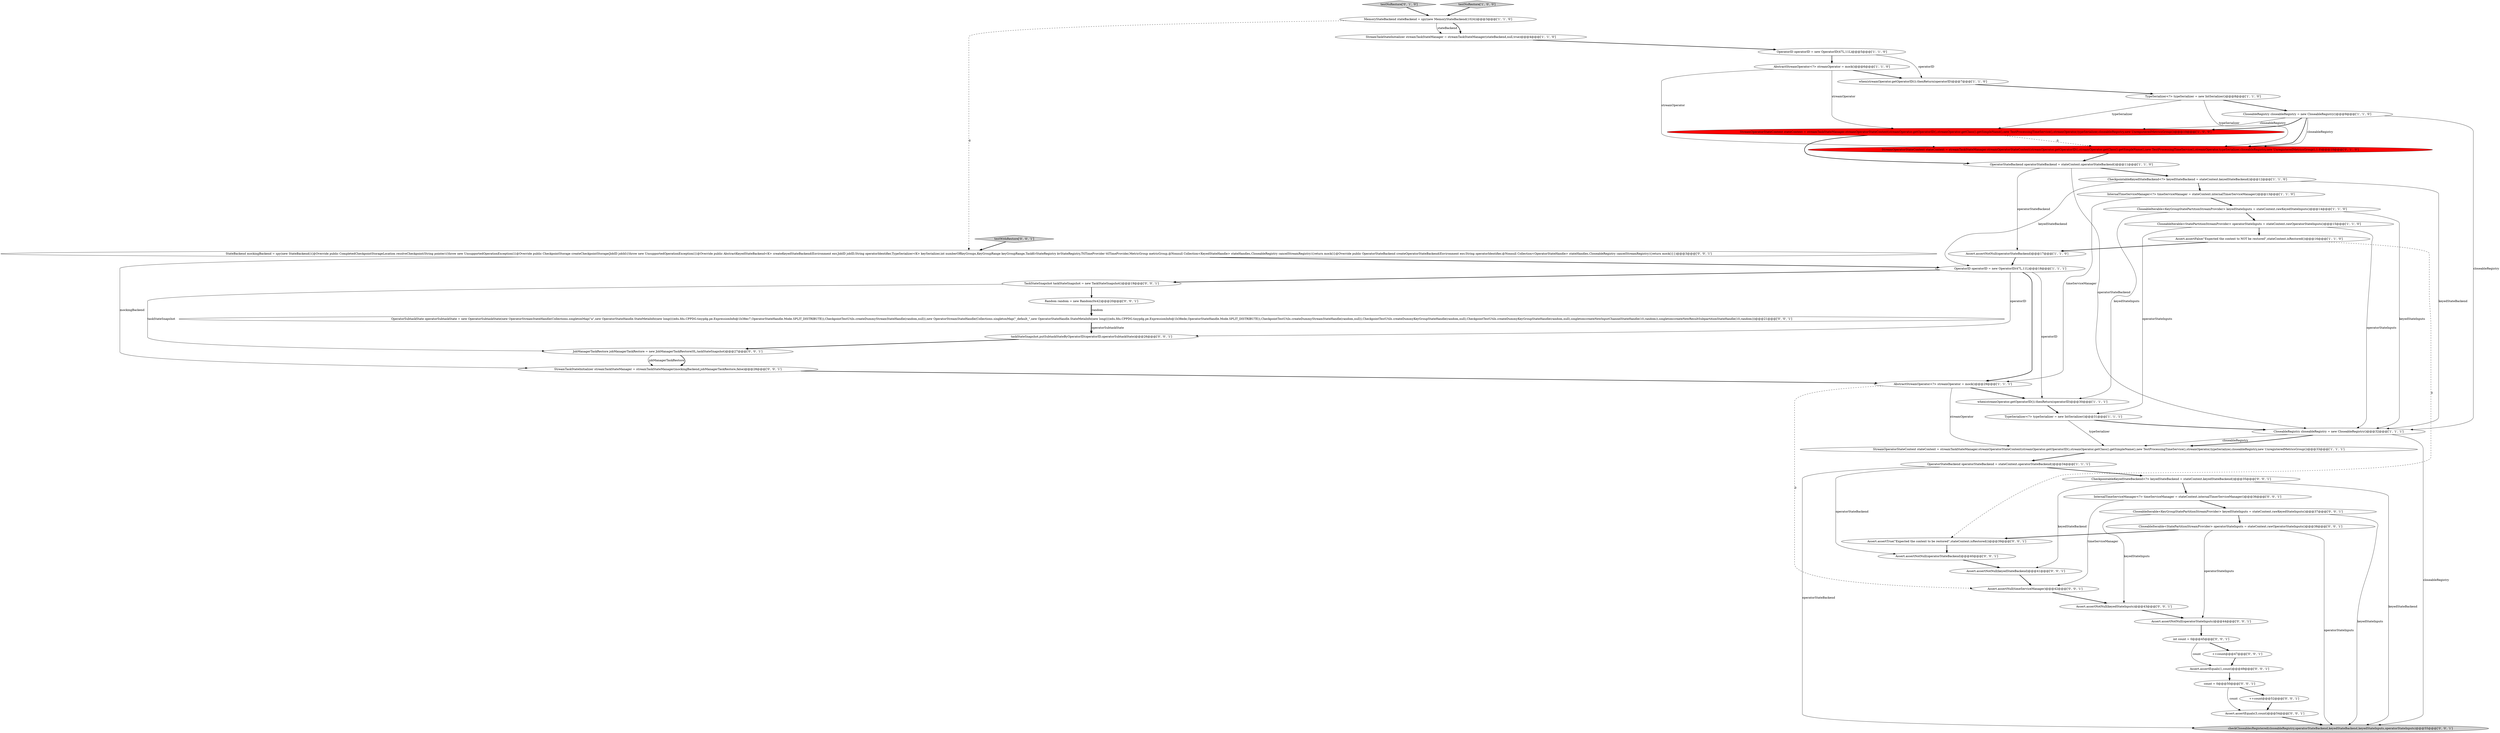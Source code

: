 digraph {
17 [style = filled, label = "TypeSerializer<?> typeSerializer = new IntSerializer()@@@8@@@['1', '1', '0']", fillcolor = white, shape = ellipse image = "AAA0AAABBB1BBB"];
16 [style = filled, label = "when(streamOperator.getOperatorID()).thenReturn(operatorID)@@@30@@@['1', '1', '1']", fillcolor = white, shape = ellipse image = "AAA0AAABBB1BBB"];
15 [style = filled, label = "OperatorStateBackend operatorStateBackend = stateContext.operatorStateBackend()@@@11@@@['1', '1', '0']", fillcolor = white, shape = ellipse image = "AAA0AAABBB1BBB"];
27 [style = filled, label = "StreamTaskStateInitializer streamTaskStateManager = streamTaskStateManager(mockingBackend,jobManagerTaskRestore,false)@@@28@@@['0', '0', '1']", fillcolor = white, shape = ellipse image = "AAA0AAABBB3BBB"];
12 [style = filled, label = "CloseableRegistry closeableRegistry = new CloseableRegistry()@@@32@@@['1', '1', '1']", fillcolor = white, shape = ellipse image = "AAA0AAABBB1BBB"];
14 [style = filled, label = "AbstractStreamOperator<?> streamOperator = mock()@@@6@@@['1', '1', '0']", fillcolor = white, shape = ellipse image = "AAA0AAABBB1BBB"];
39 [style = filled, label = "TaskStateSnapshot taskStateSnapshot = new TaskStateSnapshot()@@@19@@@['0', '0', '1']", fillcolor = white, shape = ellipse image = "AAA0AAABBB3BBB"];
49 [style = filled, label = "Assert.assertNotNull(operatorStateBackend)@@@40@@@['0', '0', '1']", fillcolor = white, shape = ellipse image = "AAA0AAABBB3BBB"];
0 [style = filled, label = "InternalTimeServiceManager<?> timeServiceManager = stateContext.internalTimerServiceManager()@@@13@@@['1', '1', '0']", fillcolor = white, shape = ellipse image = "AAA0AAABBB1BBB"];
3 [style = filled, label = "CloseableIterable<StatePartitionStreamProvider> operatorStateInputs = stateContext.rawOperatorStateInputs()@@@15@@@['1', '1', '0']", fillcolor = white, shape = ellipse image = "AAA0AAABBB1BBB"];
8 [style = filled, label = "StreamOperatorStateContext stateContext = streamTaskStateManager.streamOperatorStateContext(streamOperator.getOperatorID(),streamOperator.getClass().getSimpleName(),new TestProcessingTimeService(),streamOperator,typeSerializer,closeableRegistry,new UnregisteredMetricsGroup())@@@33@@@['1', '1', '1']", fillcolor = white, shape = ellipse image = "AAA0AAABBB1BBB"];
6 [style = filled, label = "Assert.assertNotNull(operatorStateBackend)@@@17@@@['1', '1', '0']", fillcolor = white, shape = ellipse image = "AAA0AAABBB1BBB"];
1 [style = filled, label = "when(streamOperator.getOperatorID()).thenReturn(operatorID)@@@7@@@['1', '1', '0']", fillcolor = white, shape = ellipse image = "AAA0AAABBB1BBB"];
22 [style = filled, label = "AbstractStreamOperator<?> streamOperator = mock()@@@29@@@['1', '1', '1']", fillcolor = white, shape = ellipse image = "AAA0AAABBB1BBB"];
30 [style = filled, label = "taskStateSnapshot.putSubtaskStateByOperatorID(operatorID,operatorSubtaskState)@@@26@@@['0', '0', '1']", fillcolor = white, shape = ellipse image = "AAA0AAABBB3BBB"];
26 [style = filled, label = "Assert.assertTrue(\"Expected the context to be restored\",stateContext.isRestored())@@@39@@@['0', '0', '1']", fillcolor = white, shape = ellipse image = "AAA0AAABBB3BBB"];
42 [style = filled, label = "Assert.assertNotNull(keyedStateInputs)@@@43@@@['0', '0', '1']", fillcolor = white, shape = ellipse image = "AAA0AAABBB3BBB"];
11 [style = filled, label = "CheckpointableKeyedStateBackend<?> keyedStateBackend = stateContext.keyedStateBackend()@@@12@@@['1', '1', '0']", fillcolor = white, shape = ellipse image = "AAA0AAABBB1BBB"];
24 [style = filled, label = "testNoRestore['0', '1', '0']", fillcolor = lightgray, shape = diamond image = "AAA0AAABBB2BBB"];
13 [style = filled, label = "testNoRestore['1', '0', '0']", fillcolor = lightgray, shape = diamond image = "AAA0AAABBB1BBB"];
28 [style = filled, label = "JobManagerTaskRestore jobManagerTaskRestore = new JobManagerTaskRestore(0L,taskStateSnapshot)@@@27@@@['0', '0', '1']", fillcolor = white, shape = ellipse image = "AAA0AAABBB3BBB"];
2 [style = filled, label = "StreamOperatorStateContext stateContext = streamTaskStateManager.streamOperatorStateContext(streamOperator.getOperatorID(),streamOperator.getClass().getSimpleName(),new TestProcessingTimeService(),streamOperator,typeSerializer,closeableRegistry,new UnregisteredMetricsGroup())@@@10@@@['1', '0', '0']", fillcolor = red, shape = ellipse image = "AAA1AAABBB1BBB"];
20 [style = filled, label = "CloseableIterable<KeyGroupStatePartitionStreamProvider> keyedStateInputs = stateContext.rawKeyedStateInputs()@@@14@@@['1', '1', '0']", fillcolor = white, shape = ellipse image = "AAA0AAABBB1BBB"];
40 [style = filled, label = "++count@@@52@@@['0', '0', '1']", fillcolor = white, shape = ellipse image = "AAA0AAABBB3BBB"];
32 [style = filled, label = "StateBackend mockingBackend = spy(new StateBackend(){@Override public CompletedCheckpointStorageLocation resolveCheckpoint(String pointer){throw new UnsupportedOperationException()}@Override public CheckpointStorage createCheckpointStorage(JobID jobId){throw new UnsupportedOperationException()}@Override public AbstractKeyedStateBackend<K> createKeyedStateBackend(Environment env,JobID jobID,String operatorIdentifier,TypeSerializer<K> keySerializer,int numberOfKeyGroups,KeyGroupRange keyGroupRange,TaskKvStateRegistry kvStateRegistry,TtlTimeProvider ttlTimeProvider,MetricGroup metricGroup,@Nonnull Collection<KeyedStateHandle> stateHandles,CloseableRegistry cancelStreamRegistry){return mock()}@Override public OperatorStateBackend createOperatorStateBackend(Environment env,String operatorIdentifier,@Nonnull Collection<OperatorStateHandle> stateHandles,CloseableRegistry cancelStreamRegistry){return mock()}})@@@3@@@['0', '0', '1']", fillcolor = white, shape = ellipse image = "AAA0AAABBB3BBB"];
48 [style = filled, label = "InternalTimeServiceManager<?> timeServiceManager = stateContext.internalTimerServiceManager()@@@36@@@['0', '0', '1']", fillcolor = white, shape = ellipse image = "AAA0AAABBB3BBB"];
4 [style = filled, label = "TypeSerializer<?> typeSerializer = new IntSerializer()@@@31@@@['1', '1', '1']", fillcolor = white, shape = ellipse image = "AAA0AAABBB1BBB"];
19 [style = filled, label = "MemoryStateBackend stateBackend = spy(new MemoryStateBackend(1024))@@@3@@@['1', '1', '0']", fillcolor = white, shape = ellipse image = "AAA0AAABBB1BBB"];
34 [style = filled, label = "checkCloseablesRegistered(closeableRegistry,operatorStateBackend,keyedStateBackend,keyedStateInputs,operatorStateInputs)@@@55@@@['0', '0', '1']", fillcolor = lightgray, shape = ellipse image = "AAA0AAABBB3BBB"];
38 [style = filled, label = "testWithRestore['0', '0', '1']", fillcolor = lightgray, shape = diamond image = "AAA0AAABBB3BBB"];
37 [style = filled, label = "Assert.assertNotNull(operatorStateInputs)@@@44@@@['0', '0', '1']", fillcolor = white, shape = ellipse image = "AAA0AAABBB3BBB"];
44 [style = filled, label = "++count@@@47@@@['0', '0', '1']", fillcolor = white, shape = ellipse image = "AAA0AAABBB3BBB"];
9 [style = filled, label = "CloseableRegistry closeableRegistry = new CloseableRegistry()@@@9@@@['1', '1', '0']", fillcolor = white, shape = ellipse image = "AAA0AAABBB1BBB"];
23 [style = filled, label = "StreamOperatorStateContext stateContext = streamTaskStateManager.streamOperatorStateContext(streamOperator.getOperatorID(),streamOperator.getClass().getSimpleName(),new TestProcessingTimeService(),streamOperator,typeSerializer,closeableRegistry,new UnregisteredMetricsGroup(),1.0)@@@10@@@['0', '1', '0']", fillcolor = red, shape = ellipse image = "AAA1AAABBB2BBB"];
29 [style = filled, label = "Assert.assertNull(timeServiceManager)@@@42@@@['0', '0', '1']", fillcolor = white, shape = ellipse image = "AAA0AAABBB3BBB"];
7 [style = filled, label = "OperatorID operatorID = new OperatorID(47L,11L)@@@5@@@['1', '1', '0']", fillcolor = white, shape = ellipse image = "AAA0AAABBB1BBB"];
18 [style = filled, label = "Assert.assertFalse(\"Expected the context to NOT be restored\",stateContext.isRestored())@@@16@@@['1', '1', '0']", fillcolor = white, shape = ellipse image = "AAA0AAABBB1BBB"];
31 [style = filled, label = "Assert.assertNotNull(keyedStateBackend)@@@41@@@['0', '0', '1']", fillcolor = white, shape = ellipse image = "AAA0AAABBB3BBB"];
33 [style = filled, label = "CheckpointableKeyedStateBackend<?> keyedStateBackend = stateContext.keyedStateBackend()@@@35@@@['0', '0', '1']", fillcolor = white, shape = ellipse image = "AAA0AAABBB3BBB"];
35 [style = filled, label = "CloseableIterable<StatePartitionStreamProvider> operatorStateInputs = stateContext.rawOperatorStateInputs()@@@38@@@['0', '0', '1']", fillcolor = white, shape = ellipse image = "AAA0AAABBB3BBB"];
45 [style = filled, label = "CloseableIterable<KeyGroupStatePartitionStreamProvider> keyedStateInputs = stateContext.rawKeyedStateInputs()@@@37@@@['0', '0', '1']", fillcolor = white, shape = ellipse image = "AAA0AAABBB3BBB"];
10 [style = filled, label = "OperatorID operatorID = new OperatorID(47L,11L)@@@18@@@['1', '1', '1']", fillcolor = white, shape = ellipse image = "AAA0AAABBB1BBB"];
46 [style = filled, label = "Assert.assertEquals(3,count)@@@54@@@['0', '0', '1']", fillcolor = white, shape = ellipse image = "AAA0AAABBB3BBB"];
47 [style = filled, label = "Random random = new Random(0x42)@@@20@@@['0', '0', '1']", fillcolor = white, shape = ellipse image = "AAA0AAABBB3BBB"];
5 [style = filled, label = "StreamTaskStateInitializer streamTaskStateManager = streamTaskStateManager(stateBackend,null,true)@@@4@@@['1', '1', '0']", fillcolor = white, shape = ellipse image = "AAA0AAABBB1BBB"];
41 [style = filled, label = "count = 0@@@50@@@['0', '0', '1']", fillcolor = white, shape = ellipse image = "AAA0AAABBB3BBB"];
36 [style = filled, label = "Assert.assertEquals(1,count)@@@49@@@['0', '0', '1']", fillcolor = white, shape = ellipse image = "AAA0AAABBB3BBB"];
25 [style = filled, label = "OperatorSubtaskState operatorSubtaskState = new OperatorSubtaskState(new OperatorStreamStateHandle(Collections.singletonMap(\"a\",new OperatorStateHandle.StateMetaInfo(new long((((edu.fdu.CPPDG.tinypdg.pe.ExpressionInfo@1b38ec7,OperatorStateHandle.Mode.SPLIT_DISTRIBUTE)),CheckpointTestUtils.createDummyStreamStateHandle(random,null)),new OperatorStreamStateHandle(Collections.singletonMap(\"_default_\",new OperatorStateHandle.StateMetaInfo(new long((((edu.fdu.CPPDG.tinypdg.pe.ExpressionInfo@1b38ede,OperatorStateHandle.Mode.SPLIT_DISTRIBUTE)),CheckpointTestUtils.createDummyStreamStateHandle(random,null)),CheckpointTestUtils.createDummyKeyGroupStateHandle(random,null),CheckpointTestUtils.createDummyKeyGroupStateHandle(random,null),singleton(createNewInputChannelStateHandle(10,random)),singleton(createNewResultSubpartitionStateHandle(10,random)))@@@21@@@['0', '0', '1']", fillcolor = white, shape = ellipse image = "AAA0AAABBB3BBB"];
43 [style = filled, label = "int count = 0@@@45@@@['0', '0', '1']", fillcolor = white, shape = ellipse image = "AAA0AAABBB3BBB"];
21 [style = filled, label = "OperatorStateBackend operatorStateBackend = stateContext.operatorStateBackend()@@@34@@@['1', '1', '1']", fillcolor = white, shape = ellipse image = "AAA0AAABBB1BBB"];
46->34 [style = bold, label=""];
28->27 [style = solid, label="jobManagerTaskRestore"];
25->30 [style = bold, label=""];
17->9 [style = bold, label=""];
7->1 [style = solid, label="operatorID"];
22->29 [style = dashed, label="0"];
9->12 [style = solid, label="closeableRegistry"];
7->14 [style = bold, label=""];
3->18 [style = bold, label=""];
19->5 [style = bold, label=""];
37->43 [style = bold, label=""];
30->28 [style = bold, label=""];
0->22 [style = solid, label="timeServiceManager"];
39->28 [style = solid, label="taskStateSnapshot"];
25->30 [style = solid, label="operatorSubtaskState"];
15->11 [style = bold, label=""];
10->39 [style = bold, label=""];
48->29 [style = solid, label="timeServiceManager"];
2->15 [style = bold, label=""];
33->48 [style = bold, label=""];
39->47 [style = bold, label=""];
45->35 [style = bold, label=""];
43->44 [style = bold, label=""];
9->2 [style = solid, label="closeableRegistry"];
10->30 [style = solid, label="operatorID"];
24->19 [style = bold, label=""];
36->41 [style = bold, label=""];
9->2 [style = bold, label=""];
12->34 [style = solid, label="closeableRegistry"];
19->5 [style = solid, label="stateBackend"];
47->25 [style = solid, label="random"];
26->49 [style = bold, label=""];
41->46 [style = solid, label="count"];
31->29 [style = bold, label=""];
20->3 [style = bold, label=""];
27->22 [style = bold, label=""];
14->2 [style = solid, label="streamOperator"];
20->12 [style = solid, label="keyedStateInputs"];
33->31 [style = solid, label="keyedStateBackend"];
32->10 [style = bold, label=""];
1->17 [style = bold, label=""];
38->32 [style = bold, label=""];
17->2 [style = solid, label="typeSerializer"];
47->25 [style = bold, label=""];
49->31 [style = bold, label=""];
9->23 [style = solid, label="closeableRegistry"];
5->7 [style = bold, label=""];
0->20 [style = bold, label=""];
33->34 [style = solid, label="keyedStateBackend"];
19->32 [style = dashed, label="0"];
3->4 [style = solid, label="operatorStateInputs"];
11->12 [style = solid, label="keyedStateBackend"];
2->23 [style = dashed, label="0"];
42->37 [style = bold, label=""];
12->8 [style = solid, label="closeableRegistry"];
21->49 [style = solid, label="operatorStateBackend"];
21->34 [style = solid, label="operatorStateBackend"];
22->16 [style = bold, label=""];
43->36 [style = solid, label="count"];
23->15 [style = bold, label=""];
45->42 [style = solid, label="keyedStateInputs"];
22->8 [style = solid, label="streamOperator"];
13->19 [style = bold, label=""];
15->12 [style = solid, label="operatorStateBackend"];
41->40 [style = bold, label=""];
18->6 [style = bold, label=""];
12->8 [style = bold, label=""];
29->42 [style = bold, label=""];
6->10 [style = bold, label=""];
15->6 [style = solid, label="operatorStateBackend"];
4->12 [style = bold, label=""];
14->23 [style = solid, label="streamOperator"];
16->4 [style = bold, label=""];
35->26 [style = bold, label=""];
35->34 [style = solid, label="operatorStateInputs"];
10->22 [style = bold, label=""];
44->36 [style = bold, label=""];
3->12 [style = solid, label="operatorStateInputs"];
21->33 [style = bold, label=""];
11->10 [style = solid, label="keyedStateBackend"];
17->23 [style = solid, label="typeSerializer"];
45->34 [style = solid, label="keyedStateInputs"];
35->37 [style = solid, label="operatorStateInputs"];
14->1 [style = bold, label=""];
40->46 [style = bold, label=""];
9->23 [style = bold, label=""];
11->0 [style = bold, label=""];
48->45 [style = bold, label=""];
4->8 [style = solid, label="typeSerializer"];
20->16 [style = solid, label="keyedStateInputs"];
10->16 [style = solid, label="operatorID"];
8->21 [style = bold, label=""];
32->27 [style = solid, label="mockingBackend"];
28->27 [style = bold, label=""];
18->26 [style = dashed, label="0"];
}
